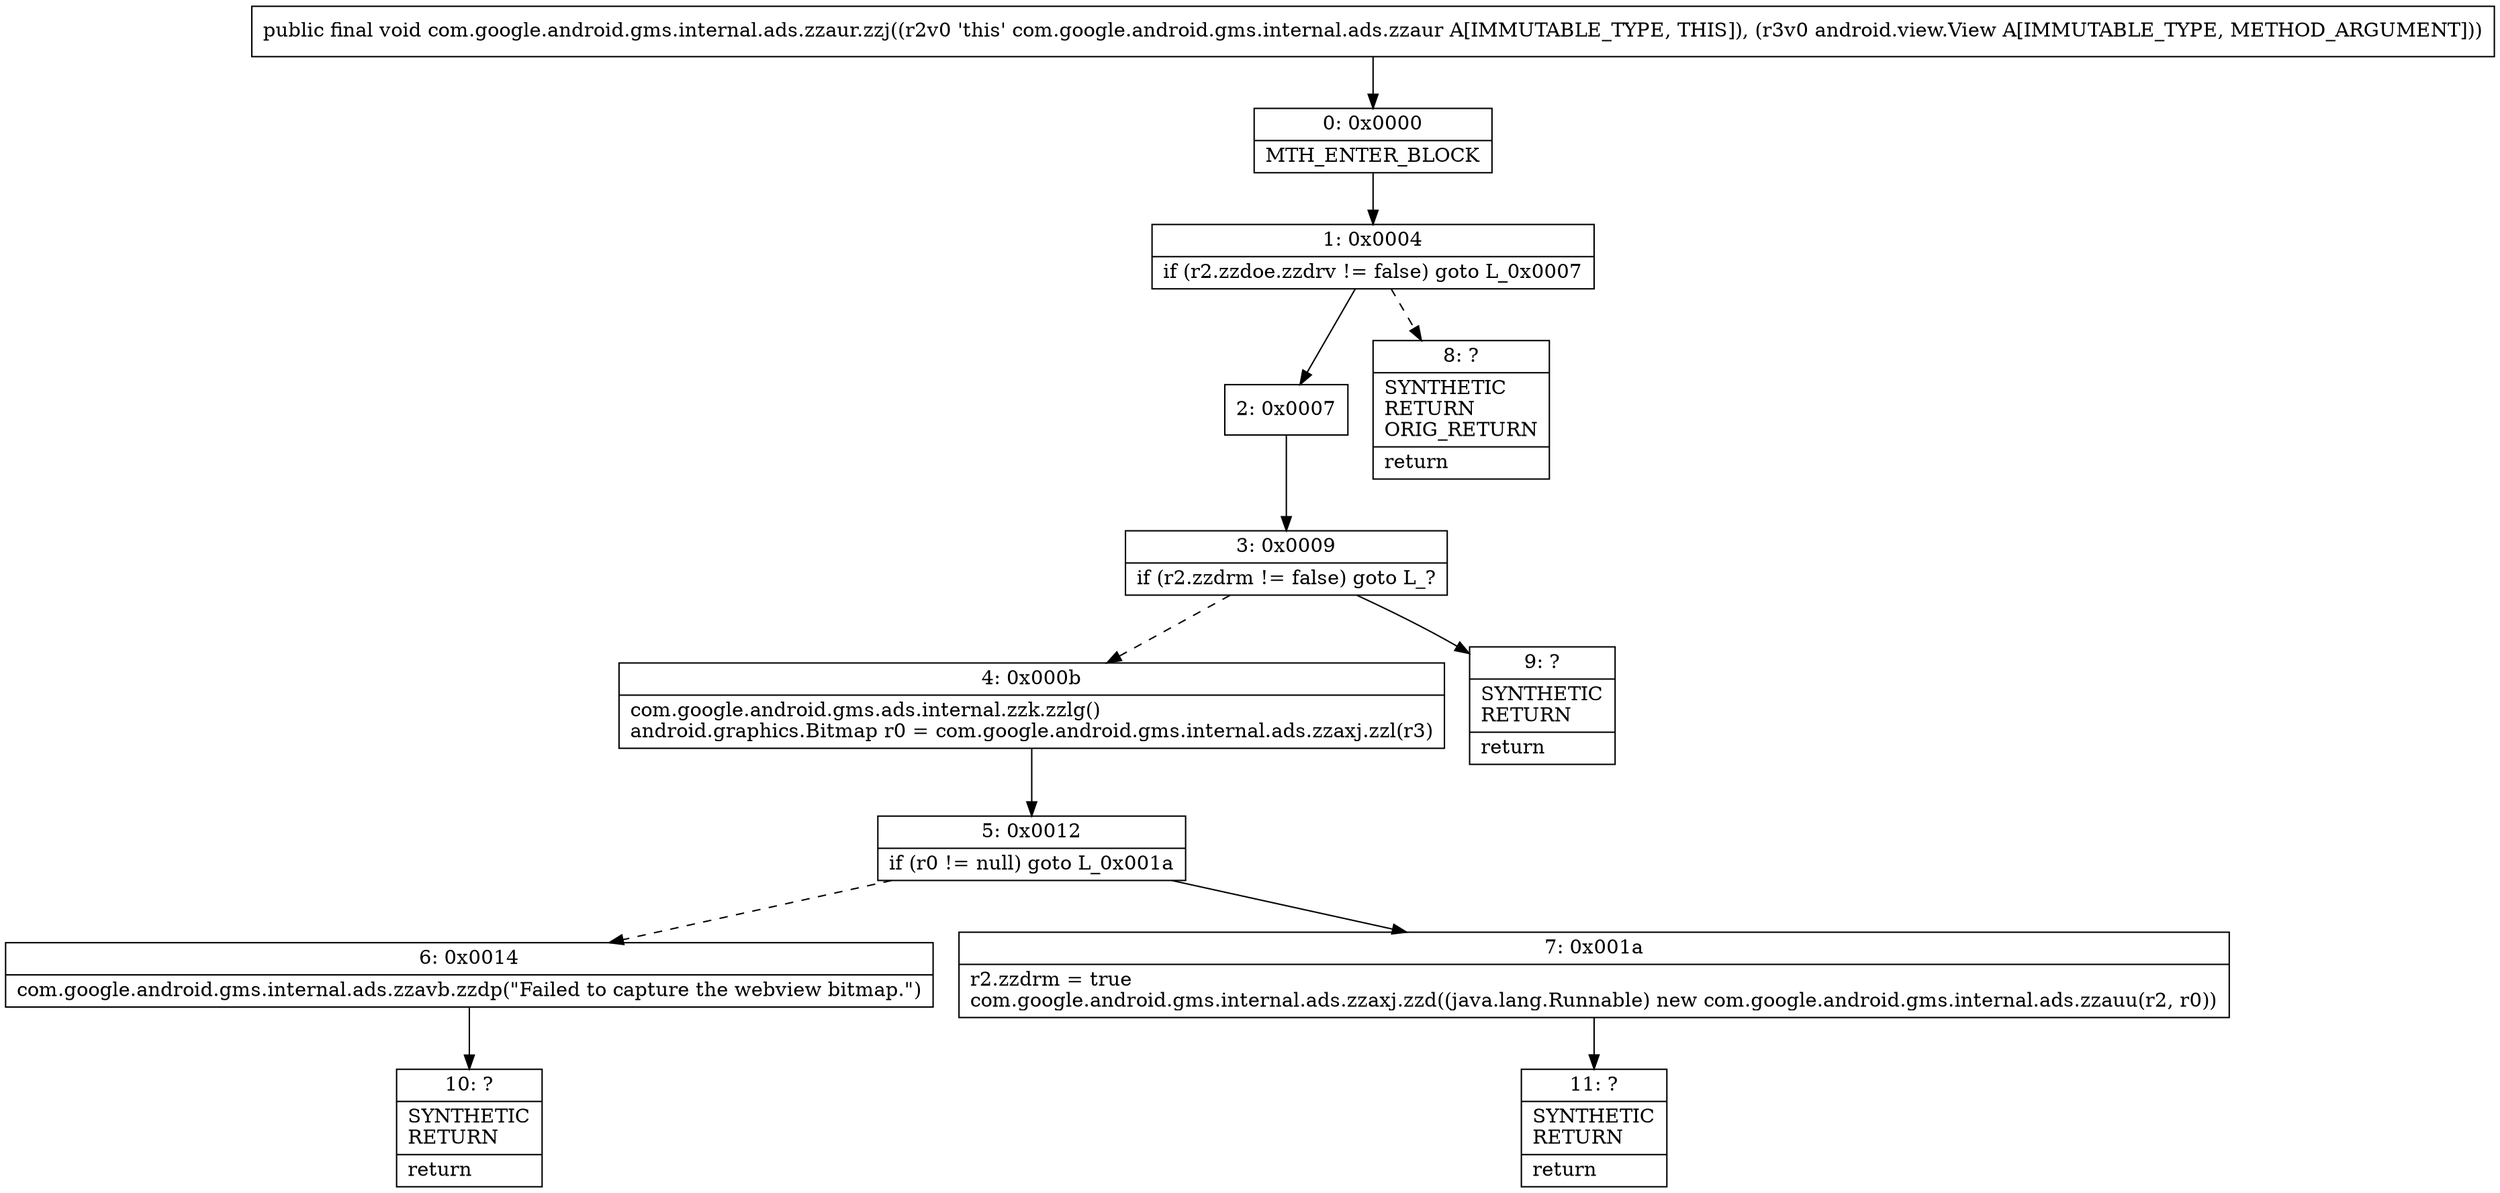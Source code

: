 digraph "CFG forcom.google.android.gms.internal.ads.zzaur.zzj(Landroid\/view\/View;)V" {
Node_0 [shape=record,label="{0\:\ 0x0000|MTH_ENTER_BLOCK\l}"];
Node_1 [shape=record,label="{1\:\ 0x0004|if (r2.zzdoe.zzdrv != false) goto L_0x0007\l}"];
Node_2 [shape=record,label="{2\:\ 0x0007}"];
Node_3 [shape=record,label="{3\:\ 0x0009|if (r2.zzdrm != false) goto L_?\l}"];
Node_4 [shape=record,label="{4\:\ 0x000b|com.google.android.gms.ads.internal.zzk.zzlg()\landroid.graphics.Bitmap r0 = com.google.android.gms.internal.ads.zzaxj.zzl(r3)\l}"];
Node_5 [shape=record,label="{5\:\ 0x0012|if (r0 != null) goto L_0x001a\l}"];
Node_6 [shape=record,label="{6\:\ 0x0014|com.google.android.gms.internal.ads.zzavb.zzdp(\"Failed to capture the webview bitmap.\")\l}"];
Node_7 [shape=record,label="{7\:\ 0x001a|r2.zzdrm = true\lcom.google.android.gms.internal.ads.zzaxj.zzd((java.lang.Runnable) new com.google.android.gms.internal.ads.zzauu(r2, r0))\l}"];
Node_8 [shape=record,label="{8\:\ ?|SYNTHETIC\lRETURN\lORIG_RETURN\l|return\l}"];
Node_9 [shape=record,label="{9\:\ ?|SYNTHETIC\lRETURN\l|return\l}"];
Node_10 [shape=record,label="{10\:\ ?|SYNTHETIC\lRETURN\l|return\l}"];
Node_11 [shape=record,label="{11\:\ ?|SYNTHETIC\lRETURN\l|return\l}"];
MethodNode[shape=record,label="{public final void com.google.android.gms.internal.ads.zzaur.zzj((r2v0 'this' com.google.android.gms.internal.ads.zzaur A[IMMUTABLE_TYPE, THIS]), (r3v0 android.view.View A[IMMUTABLE_TYPE, METHOD_ARGUMENT])) }"];
MethodNode -> Node_0;
Node_0 -> Node_1;
Node_1 -> Node_2;
Node_1 -> Node_8[style=dashed];
Node_2 -> Node_3;
Node_3 -> Node_4[style=dashed];
Node_3 -> Node_9;
Node_4 -> Node_5;
Node_5 -> Node_6[style=dashed];
Node_5 -> Node_7;
Node_6 -> Node_10;
Node_7 -> Node_11;
}

